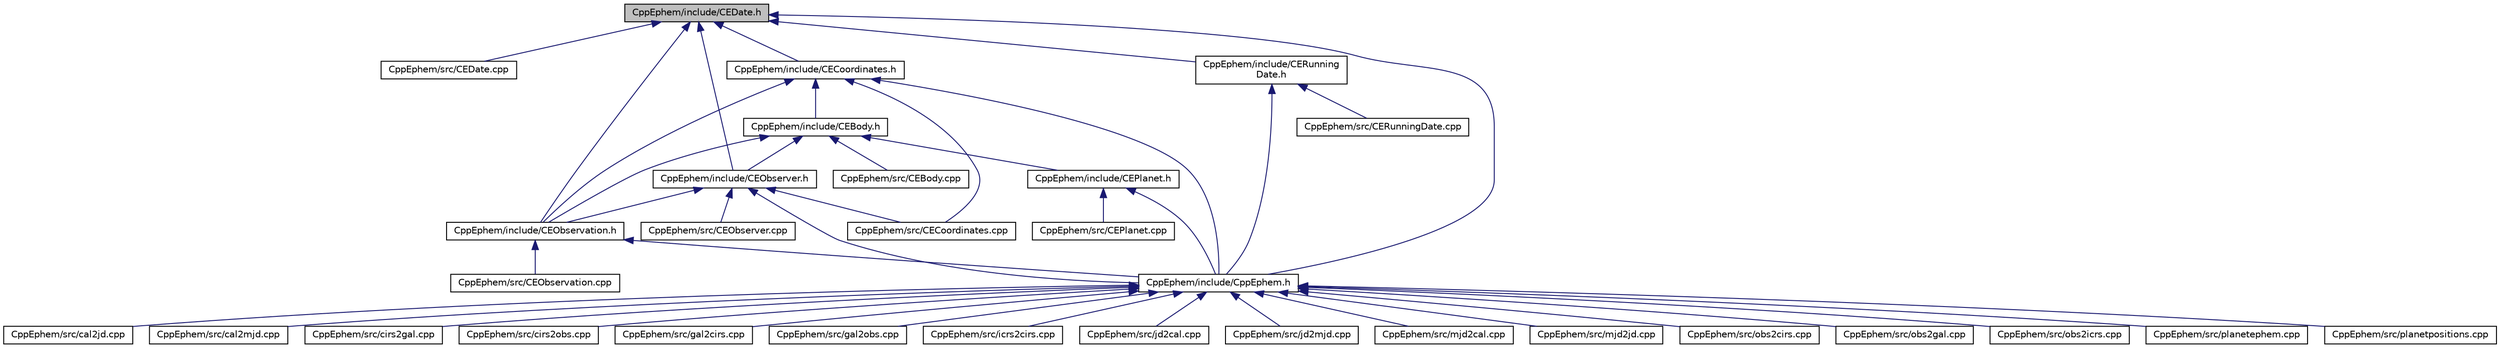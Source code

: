 digraph "CppEphem/include/CEDate.h"
{
  edge [fontname="Helvetica",fontsize="10",labelfontname="Helvetica",labelfontsize="10"];
  node [fontname="Helvetica",fontsize="10",shape=record];
  Node10 [label="CppEphem/include/CEDate.h",height=0.2,width=0.4,color="black", fillcolor="grey75", style="filled", fontcolor="black"];
  Node10 -> Node11 [dir="back",color="midnightblue",fontsize="10",style="solid",fontname="Helvetica"];
  Node11 [label="CppEphem/src/CEDate.cpp",height=0.2,width=0.4,color="black", fillcolor="white", style="filled",URL="$CEDate_8cpp.html"];
  Node10 -> Node12 [dir="back",color="midnightblue",fontsize="10",style="solid",fontname="Helvetica"];
  Node12 [label="CppEphem/include/CECoordinates.h",height=0.2,width=0.4,color="black", fillcolor="white", style="filled",URL="$CECoordinates_8h.html"];
  Node12 -> Node13 [dir="back",color="midnightblue",fontsize="10",style="solid",fontname="Helvetica"];
  Node13 [label="CppEphem/src/CECoordinates.cpp",height=0.2,width=0.4,color="black", fillcolor="white", style="filled",URL="$CECoordinates_8cpp.html"];
  Node12 -> Node14 [dir="back",color="midnightblue",fontsize="10",style="solid",fontname="Helvetica"];
  Node14 [label="CppEphem/include/CEBody.h",height=0.2,width=0.4,color="black", fillcolor="white", style="filled",URL="$CEBody_8h.html"];
  Node14 -> Node15 [dir="back",color="midnightblue",fontsize="10",style="solid",fontname="Helvetica"];
  Node15 [label="CppEphem/src/CEBody.cpp",height=0.2,width=0.4,color="black", fillcolor="white", style="filled",URL="$CEBody_8cpp.html"];
  Node14 -> Node16 [dir="back",color="midnightblue",fontsize="10",style="solid",fontname="Helvetica"];
  Node16 [label="CppEphem/include/CEObservation.h",height=0.2,width=0.4,color="black", fillcolor="white", style="filled",URL="$CEObservation_8h.html"];
  Node16 -> Node17 [dir="back",color="midnightblue",fontsize="10",style="solid",fontname="Helvetica"];
  Node17 [label="CppEphem/src/CEObservation.cpp",height=0.2,width=0.4,color="black", fillcolor="white", style="filled",URL="$CEObservation_8cpp.html"];
  Node16 -> Node18 [dir="back",color="midnightblue",fontsize="10",style="solid",fontname="Helvetica"];
  Node18 [label="CppEphem/include/CppEphem.h",height=0.2,width=0.4,color="black", fillcolor="white", style="filled",URL="$CppEphem_8h.html"];
  Node18 -> Node19 [dir="back",color="midnightblue",fontsize="10",style="solid",fontname="Helvetica"];
  Node19 [label="CppEphem/src/cal2jd.cpp",height=0.2,width=0.4,color="black", fillcolor="white", style="filled",URL="$cal2jd_8cpp.html"];
  Node18 -> Node20 [dir="back",color="midnightblue",fontsize="10",style="solid",fontname="Helvetica"];
  Node20 [label="CppEphem/src/cal2mjd.cpp",height=0.2,width=0.4,color="black", fillcolor="white", style="filled",URL="$cal2mjd_8cpp.html"];
  Node18 -> Node21 [dir="back",color="midnightblue",fontsize="10",style="solid",fontname="Helvetica"];
  Node21 [label="CppEphem/src/cirs2gal.cpp",height=0.2,width=0.4,color="black", fillcolor="white", style="filled",URL="$cirs2gal_8cpp.html"];
  Node18 -> Node22 [dir="back",color="midnightblue",fontsize="10",style="solid",fontname="Helvetica"];
  Node22 [label="CppEphem/src/cirs2obs.cpp",height=0.2,width=0.4,color="black", fillcolor="white", style="filled",URL="$cirs2obs_8cpp.html"];
  Node18 -> Node23 [dir="back",color="midnightblue",fontsize="10",style="solid",fontname="Helvetica"];
  Node23 [label="CppEphem/src/gal2cirs.cpp",height=0.2,width=0.4,color="black", fillcolor="white", style="filled",URL="$gal2cirs_8cpp.html"];
  Node18 -> Node24 [dir="back",color="midnightblue",fontsize="10",style="solid",fontname="Helvetica"];
  Node24 [label="CppEphem/src/gal2obs.cpp",height=0.2,width=0.4,color="black", fillcolor="white", style="filled",URL="$gal2obs_8cpp.html"];
  Node18 -> Node25 [dir="back",color="midnightblue",fontsize="10",style="solid",fontname="Helvetica"];
  Node25 [label="CppEphem/src/icrs2cirs.cpp",height=0.2,width=0.4,color="black", fillcolor="white", style="filled",URL="$icrs2cirs_8cpp.html",tooltip="Executable for converting from ICRS to CIRS coordinates. "];
  Node18 -> Node26 [dir="back",color="midnightblue",fontsize="10",style="solid",fontname="Helvetica"];
  Node26 [label="CppEphem/src/jd2cal.cpp",height=0.2,width=0.4,color="black", fillcolor="white", style="filled",URL="$jd2cal_8cpp.html"];
  Node18 -> Node27 [dir="back",color="midnightblue",fontsize="10",style="solid",fontname="Helvetica"];
  Node27 [label="CppEphem/src/jd2mjd.cpp",height=0.2,width=0.4,color="black", fillcolor="white", style="filled",URL="$jd2mjd_8cpp.html"];
  Node18 -> Node28 [dir="back",color="midnightblue",fontsize="10",style="solid",fontname="Helvetica"];
  Node28 [label="CppEphem/src/mjd2cal.cpp",height=0.2,width=0.4,color="black", fillcolor="white", style="filled",URL="$mjd2cal_8cpp.html"];
  Node18 -> Node29 [dir="back",color="midnightblue",fontsize="10",style="solid",fontname="Helvetica"];
  Node29 [label="CppEphem/src/mjd2jd.cpp",height=0.2,width=0.4,color="black", fillcolor="white", style="filled",URL="$mjd2jd_8cpp.html"];
  Node18 -> Node30 [dir="back",color="midnightblue",fontsize="10",style="solid",fontname="Helvetica"];
  Node30 [label="CppEphem/src/obs2cirs.cpp",height=0.2,width=0.4,color="black", fillcolor="white", style="filled",URL="$obs2cirs_8cpp.html"];
  Node18 -> Node31 [dir="back",color="midnightblue",fontsize="10",style="solid",fontname="Helvetica"];
  Node31 [label="CppEphem/src/obs2gal.cpp",height=0.2,width=0.4,color="black", fillcolor="white", style="filled",URL="$obs2gal_8cpp.html"];
  Node18 -> Node32 [dir="back",color="midnightblue",fontsize="10",style="solid",fontname="Helvetica"];
  Node32 [label="CppEphem/src/obs2icrs.cpp",height=0.2,width=0.4,color="black", fillcolor="white", style="filled",URL="$obs2icrs_8cpp.html"];
  Node18 -> Node33 [dir="back",color="midnightblue",fontsize="10",style="solid",fontname="Helvetica"];
  Node33 [label="CppEphem/src/planetephem.cpp",height=0.2,width=0.4,color="black", fillcolor="white", style="filled",URL="$planetephem_8cpp.html"];
  Node18 -> Node34 [dir="back",color="midnightblue",fontsize="10",style="solid",fontname="Helvetica"];
  Node34 [label="CppEphem/src/planetpositions.cpp",height=0.2,width=0.4,color="black", fillcolor="white", style="filled",URL="$planetpositions_8cpp.html",tooltip="This script allows viewing the current coordinates of a given solar system planet for dates within 30..."];
  Node14 -> Node35 [dir="back",color="midnightblue",fontsize="10",style="solid",fontname="Helvetica"];
  Node35 [label="CppEphem/include/CEObserver.h",height=0.2,width=0.4,color="black", fillcolor="white", style="filled",URL="$CEObserver_8h.html"];
  Node35 -> Node13 [dir="back",color="midnightblue",fontsize="10",style="solid",fontname="Helvetica"];
  Node35 -> Node36 [dir="back",color="midnightblue",fontsize="10",style="solid",fontname="Helvetica"];
  Node36 [label="CppEphem/src/CEObserver.cpp",height=0.2,width=0.4,color="black", fillcolor="white", style="filled",URL="$CEObserver_8cpp.html"];
  Node35 -> Node16 [dir="back",color="midnightblue",fontsize="10",style="solid",fontname="Helvetica"];
  Node35 -> Node18 [dir="back",color="midnightblue",fontsize="10",style="solid",fontname="Helvetica"];
  Node14 -> Node37 [dir="back",color="midnightblue",fontsize="10",style="solid",fontname="Helvetica"];
  Node37 [label="CppEphem/include/CEPlanet.h",height=0.2,width=0.4,color="black", fillcolor="white", style="filled",URL="$CEPlanet_8h.html"];
  Node37 -> Node38 [dir="back",color="midnightblue",fontsize="10",style="solid",fontname="Helvetica"];
  Node38 [label="CppEphem/src/CEPlanet.cpp",height=0.2,width=0.4,color="black", fillcolor="white", style="filled",URL="$CEPlanet_8cpp.html"];
  Node37 -> Node18 [dir="back",color="midnightblue",fontsize="10",style="solid",fontname="Helvetica"];
  Node12 -> Node16 [dir="back",color="midnightblue",fontsize="10",style="solid",fontname="Helvetica"];
  Node12 -> Node18 [dir="back",color="midnightblue",fontsize="10",style="solid",fontname="Helvetica"];
  Node10 -> Node16 [dir="back",color="midnightblue",fontsize="10",style="solid",fontname="Helvetica"];
  Node10 -> Node35 [dir="back",color="midnightblue",fontsize="10",style="solid",fontname="Helvetica"];
  Node10 -> Node39 [dir="back",color="midnightblue",fontsize="10",style="solid",fontname="Helvetica"];
  Node39 [label="CppEphem/include/CERunning\lDate.h",height=0.2,width=0.4,color="black", fillcolor="white", style="filled",URL="$CERunningDate_8h.html"];
  Node39 -> Node40 [dir="back",color="midnightblue",fontsize="10",style="solid",fontname="Helvetica"];
  Node40 [label="CppEphem/src/CERunningDate.cpp",height=0.2,width=0.4,color="black", fillcolor="white", style="filled",URL="$CERunningDate_8cpp.html"];
  Node39 -> Node18 [dir="back",color="midnightblue",fontsize="10",style="solid",fontname="Helvetica"];
  Node10 -> Node18 [dir="back",color="midnightblue",fontsize="10",style="solid",fontname="Helvetica"];
}
